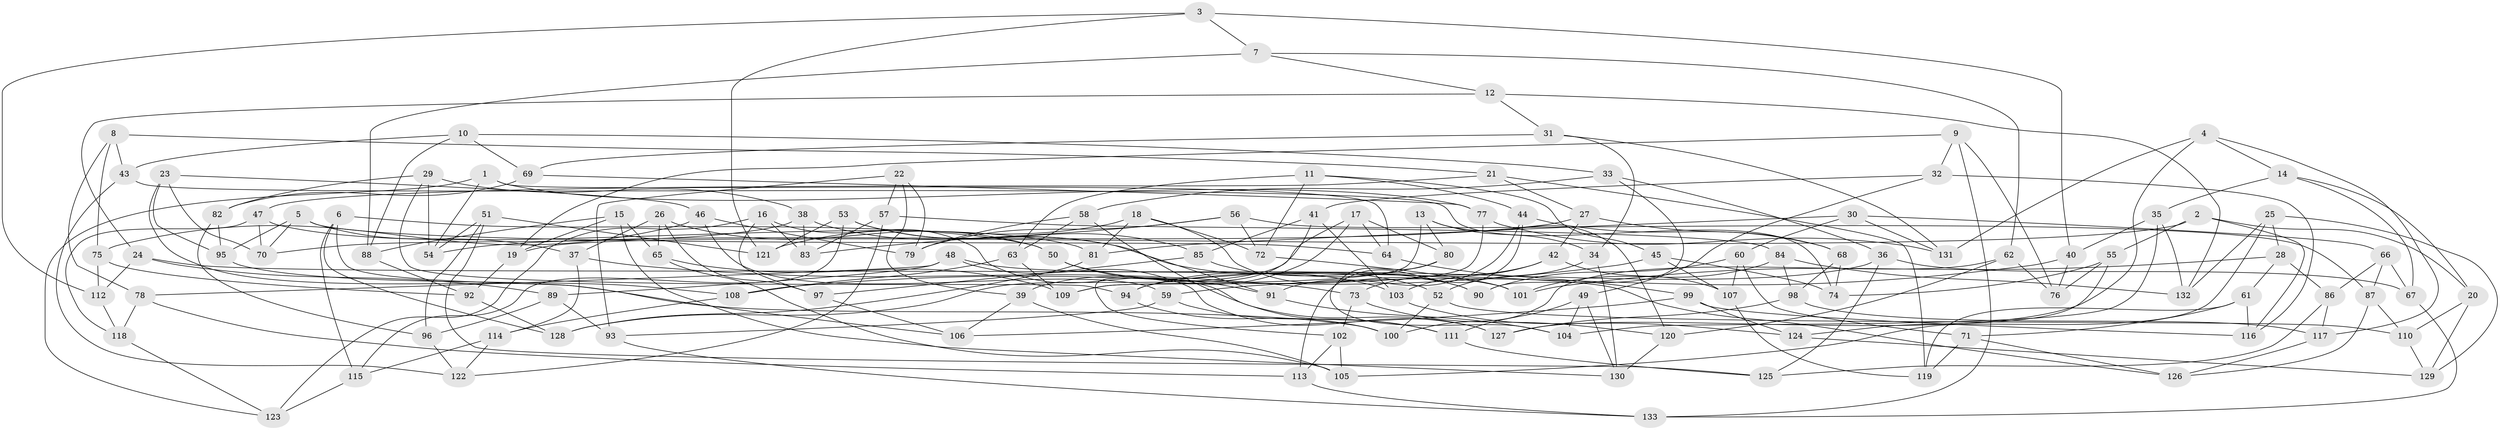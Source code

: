 // coarse degree distribution, {6: 0.5975609756097561, 4: 0.3780487804878049, 5: 0.024390243902439025}
// Generated by graph-tools (version 1.1) at 2025/52/02/27/25 19:52:30]
// undirected, 133 vertices, 266 edges
graph export_dot {
graph [start="1"]
  node [color=gray90,style=filled];
  1;
  2;
  3;
  4;
  5;
  6;
  7;
  8;
  9;
  10;
  11;
  12;
  13;
  14;
  15;
  16;
  17;
  18;
  19;
  20;
  21;
  22;
  23;
  24;
  25;
  26;
  27;
  28;
  29;
  30;
  31;
  32;
  33;
  34;
  35;
  36;
  37;
  38;
  39;
  40;
  41;
  42;
  43;
  44;
  45;
  46;
  47;
  48;
  49;
  50;
  51;
  52;
  53;
  54;
  55;
  56;
  57;
  58;
  59;
  60;
  61;
  62;
  63;
  64;
  65;
  66;
  67;
  68;
  69;
  70;
  71;
  72;
  73;
  74;
  75;
  76;
  77;
  78;
  79;
  80;
  81;
  82;
  83;
  84;
  85;
  86;
  87;
  88;
  89;
  90;
  91;
  92;
  93;
  94;
  95;
  96;
  97;
  98;
  99;
  100;
  101;
  102;
  103;
  104;
  105;
  106;
  107;
  108;
  109;
  110;
  111;
  112;
  113;
  114;
  115;
  116;
  117;
  118;
  119;
  120;
  121;
  122;
  123;
  124;
  125;
  126;
  127;
  128;
  129;
  130;
  131;
  132;
  133;
  1 -- 64;
  1 -- 123;
  1 -- 54;
  1 -- 77;
  2 -- 55;
  2 -- 19;
  2 -- 20;
  2 -- 116;
  3 -- 121;
  3 -- 40;
  3 -- 112;
  3 -- 7;
  4 -- 14;
  4 -- 127;
  4 -- 117;
  4 -- 131;
  5 -- 64;
  5 -- 70;
  5 -- 95;
  5 -- 37;
  6 -- 50;
  6 -- 106;
  6 -- 128;
  6 -- 115;
  7 -- 62;
  7 -- 88;
  7 -- 12;
  8 -- 43;
  8 -- 75;
  8 -- 78;
  8 -- 21;
  9 -- 19;
  9 -- 32;
  9 -- 133;
  9 -- 76;
  10 -- 33;
  10 -- 43;
  10 -- 88;
  10 -- 69;
  11 -- 45;
  11 -- 63;
  11 -- 44;
  11 -- 72;
  12 -- 24;
  12 -- 31;
  12 -- 132;
  13 -- 120;
  13 -- 109;
  13 -- 34;
  13 -- 80;
  14 -- 35;
  14 -- 67;
  14 -- 20;
  15 -- 130;
  15 -- 65;
  15 -- 88;
  15 -- 19;
  16 -- 123;
  16 -- 97;
  16 -- 127;
  16 -- 83;
  17 -- 64;
  17 -- 39;
  17 -- 128;
  17 -- 80;
  18 -- 121;
  18 -- 81;
  18 -- 72;
  18 -- 90;
  19 -- 92;
  20 -- 129;
  20 -- 110;
  21 -- 119;
  21 -- 27;
  21 -- 47;
  22 -- 79;
  22 -- 93;
  22 -- 39;
  22 -- 57;
  23 -- 46;
  23 -- 70;
  23 -- 95;
  23 -- 100;
  24 -- 126;
  24 -- 89;
  24 -- 112;
  25 -- 28;
  25 -- 132;
  25 -- 129;
  25 -- 105;
  26 -- 37;
  26 -- 50;
  26 -- 97;
  26 -- 65;
  27 -- 54;
  27 -- 42;
  27 -- 68;
  28 -- 101;
  28 -- 61;
  28 -- 86;
  29 -- 38;
  29 -- 82;
  29 -- 94;
  29 -- 54;
  30 -- 131;
  30 -- 60;
  30 -- 81;
  30 -- 66;
  31 -- 131;
  31 -- 69;
  31 -- 34;
  32 -- 49;
  32 -- 116;
  32 -- 41;
  33 -- 90;
  33 -- 36;
  33 -- 58;
  34 -- 130;
  34 -- 52;
  35 -- 132;
  35 -- 104;
  35 -- 40;
  36 -- 125;
  36 -- 67;
  36 -- 94;
  37 -- 114;
  37 -- 73;
  38 -- 52;
  38 -- 83;
  38 -- 70;
  39 -- 106;
  39 -- 105;
  40 -- 59;
  40 -- 76;
  41 -- 85;
  41 -- 103;
  41 -- 102;
  42 -- 107;
  42 -- 73;
  42 -- 103;
  43 -- 122;
  43 -- 74;
  44 -- 91;
  44 -- 68;
  44 -- 113;
  45 -- 74;
  45 -- 107;
  45 -- 108;
  46 -- 59;
  46 -- 79;
  46 -- 75;
  47 -- 118;
  47 -- 81;
  47 -- 70;
  48 -- 127;
  48 -- 78;
  48 -- 101;
  48 -- 89;
  49 -- 104;
  49 -- 111;
  49 -- 130;
  50 -- 103;
  50 -- 91;
  51 -- 54;
  51 -- 121;
  51 -- 125;
  51 -- 96;
  52 -- 110;
  52 -- 100;
  53 -- 91;
  53 -- 85;
  53 -- 115;
  53 -- 121;
  55 -- 74;
  55 -- 124;
  55 -- 76;
  56 -- 79;
  56 -- 87;
  56 -- 72;
  56 -- 83;
  57 -- 122;
  57 -- 83;
  57 -- 84;
  58 -- 63;
  58 -- 111;
  58 -- 79;
  59 -- 111;
  59 -- 93;
  60 -- 71;
  60 -- 107;
  60 -- 90;
  61 -- 119;
  61 -- 71;
  61 -- 116;
  62 -- 76;
  62 -- 120;
  62 -- 100;
  63 -- 108;
  63 -- 109;
  64 -- 99;
  65 -- 109;
  65 -- 105;
  66 -- 87;
  66 -- 67;
  66 -- 86;
  67 -- 133;
  68 -- 98;
  68 -- 74;
  69 -- 77;
  69 -- 82;
  71 -- 126;
  71 -- 119;
  72 -- 101;
  73 -- 120;
  73 -- 102;
  75 -- 92;
  75 -- 112;
  77 -- 109;
  77 -- 131;
  78 -- 113;
  78 -- 118;
  80 -- 94;
  80 -- 104;
  81 -- 128;
  82 -- 96;
  82 -- 95;
  84 -- 98;
  84 -- 101;
  84 -- 132;
  85 -- 90;
  85 -- 97;
  86 -- 117;
  86 -- 125;
  87 -- 126;
  87 -- 110;
  88 -- 92;
  89 -- 93;
  89 -- 96;
  91 -- 104;
  92 -- 128;
  93 -- 133;
  94 -- 100;
  95 -- 108;
  96 -- 122;
  97 -- 106;
  98 -- 127;
  98 -- 117;
  99 -- 124;
  99 -- 106;
  99 -- 116;
  102 -- 105;
  102 -- 113;
  103 -- 124;
  107 -- 119;
  108 -- 114;
  110 -- 129;
  111 -- 125;
  112 -- 118;
  113 -- 133;
  114 -- 115;
  114 -- 122;
  115 -- 123;
  117 -- 126;
  118 -- 123;
  120 -- 130;
  124 -- 129;
}
